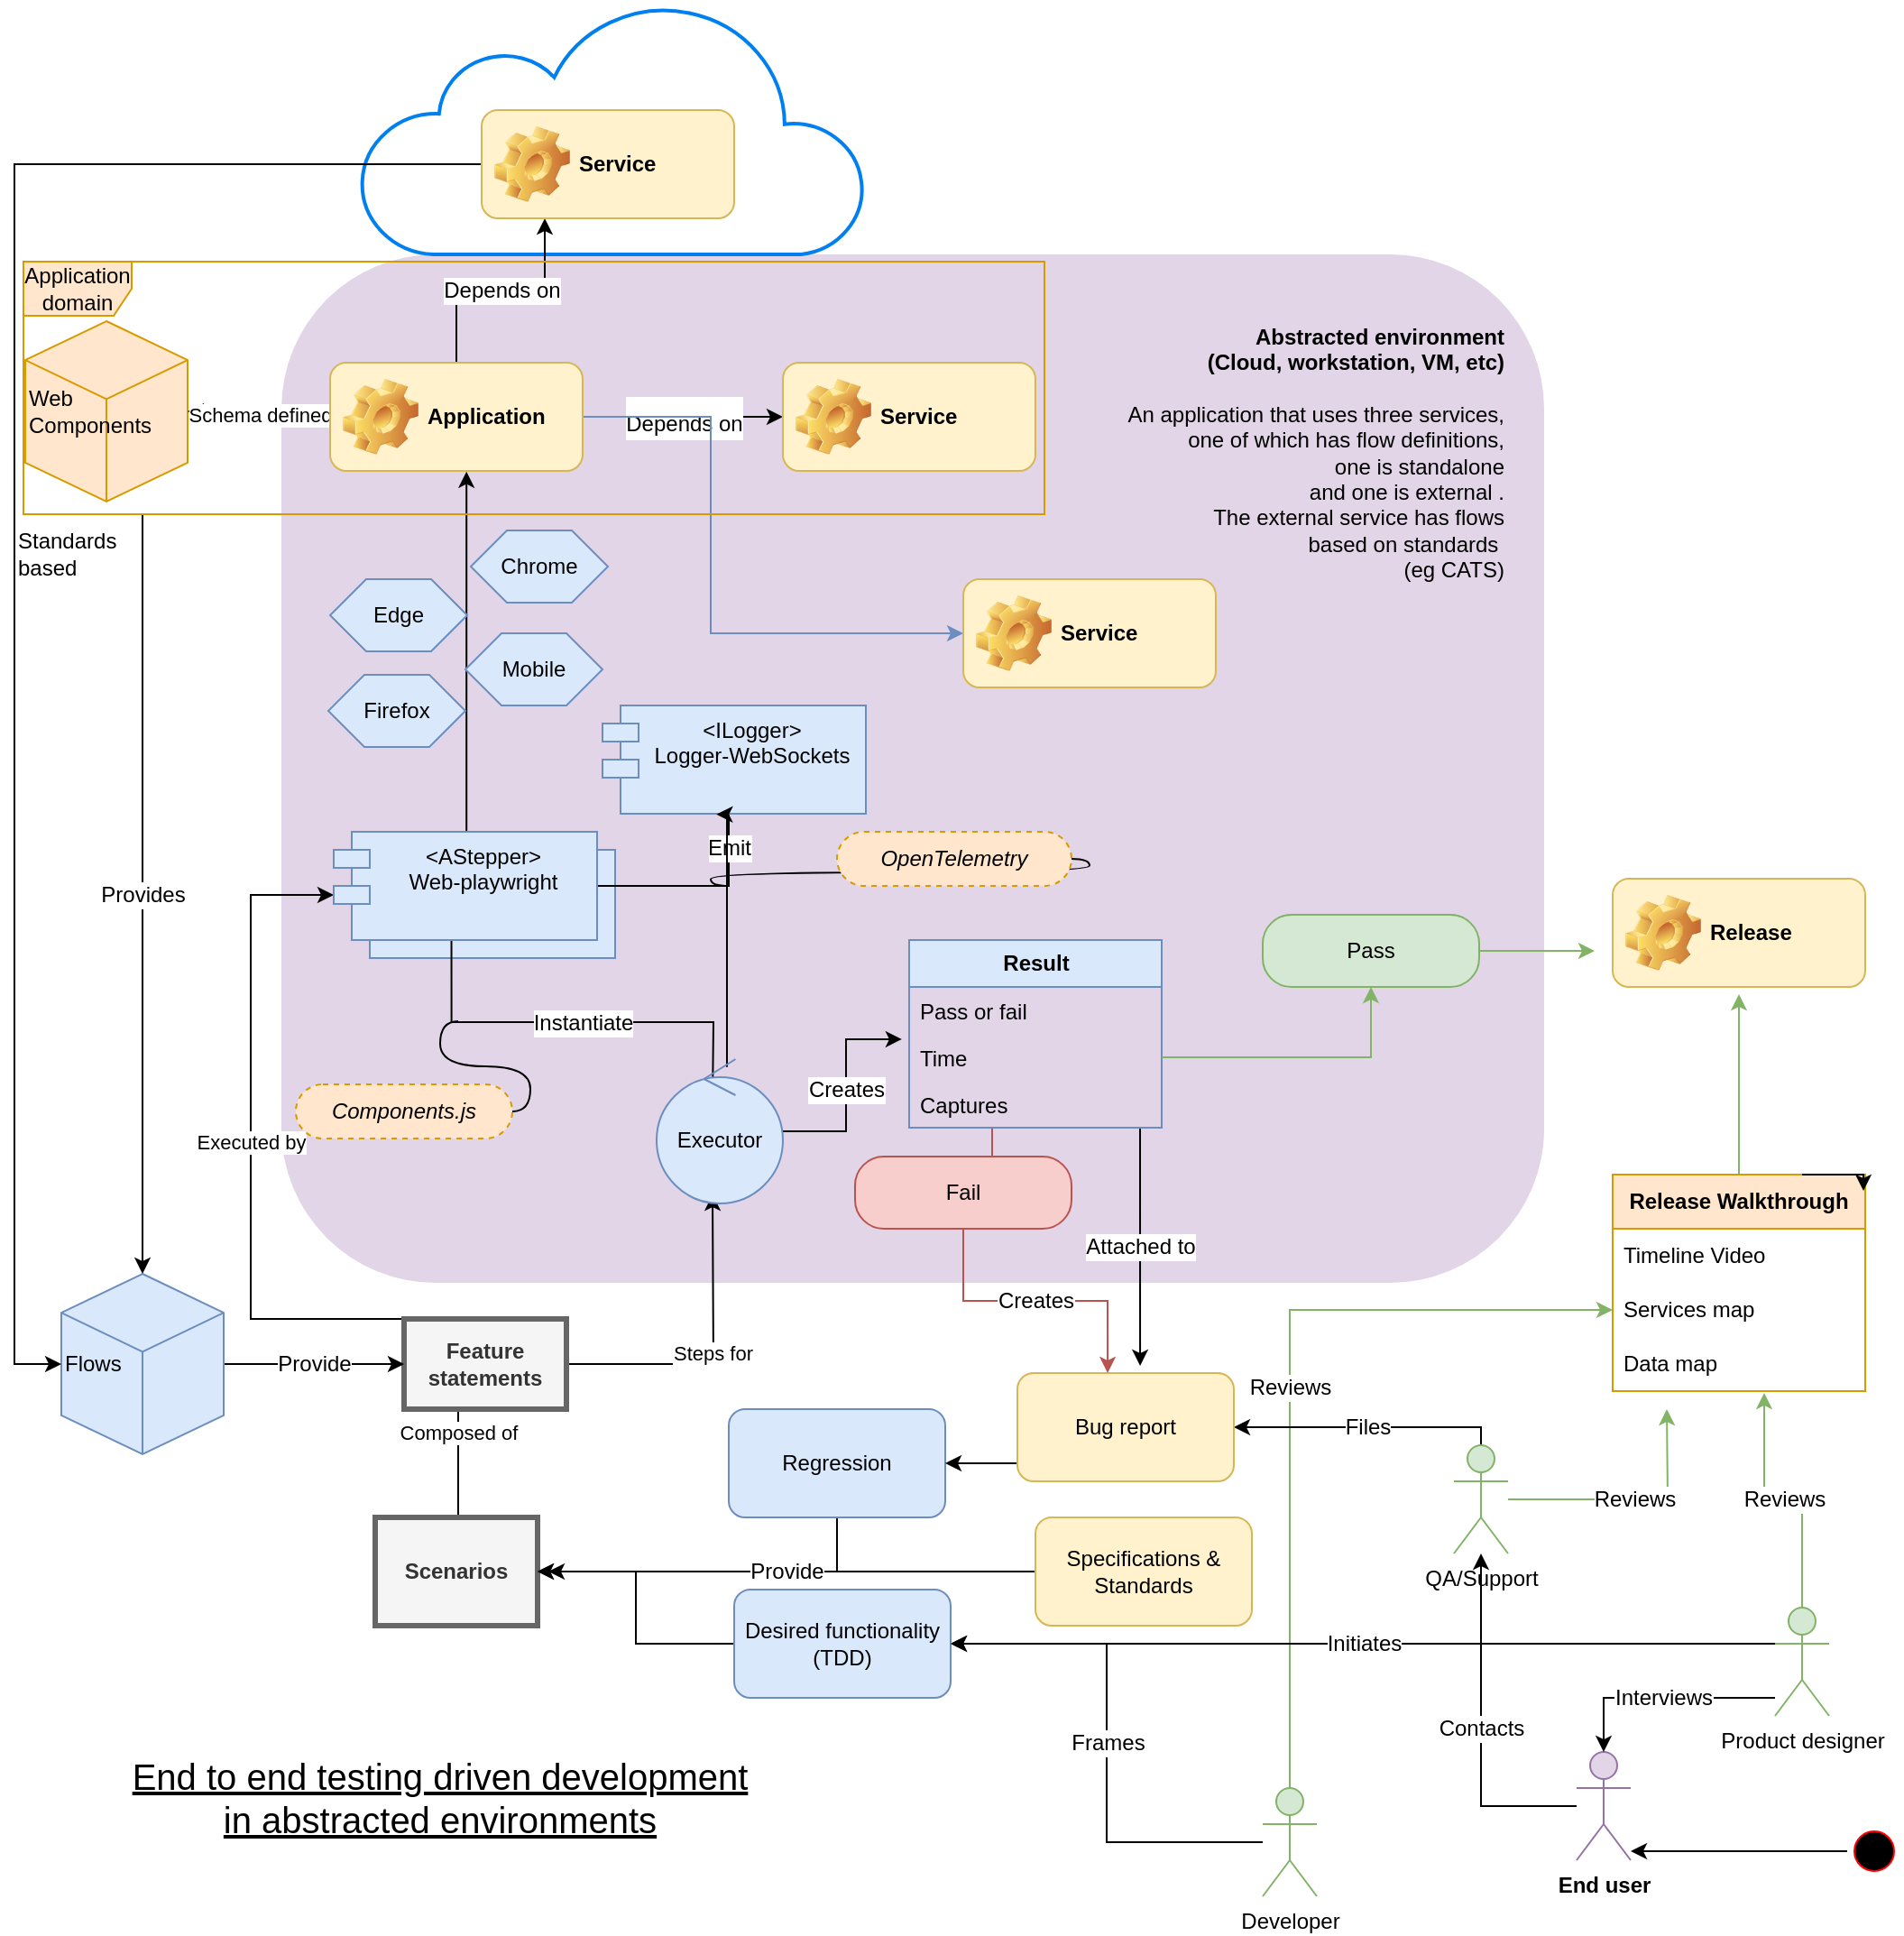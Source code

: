 <mxfile version="20.8.16" type="device"><diagram name="Page-1" id="c7558073-3199-34d8-9f00-42111426c3f3"><mxGraphModel dx="1114" dy="2198" grid="0" gridSize="10" guides="1" tooltips="1" connect="1" arrows="1" fold="1" page="1" pageScale="1" pageWidth="826" pageHeight="1169" background="none" math="0" shadow="0"><root><mxCell id="0"/><mxCell id="1" parent="0"/><mxCell id="KQ5yvnjsnelV759iwyHD-248" value="" style="rounded=1;whiteSpace=wrap;html=1;fontSize=20;fillColor=#e1d5e7;strokeColor=none;" parent="1" vertex="1"><mxGeometry x="162" y="-80" width="700" height="570" as="geometry"/></mxCell><mxCell id="XKuwgMnHgbvZOXsNJPn5-4" value="&lt;AStepper&gt;&#10;Web-playwright" style="shape=module;align=left;spacingLeft=20;align=center;verticalAlign=top;fontSize=12;fillColor=#dae8fc;strokeColor=#6c8ebf;" parent="1" vertex="1"><mxGeometry x="201" y="250" width="146" height="60" as="geometry"/></mxCell><mxCell id="KQ5yvnjsnelV759iwyHD-258" value="" style="html=1;verticalLabelPosition=bottom;align=center;labelBackgroundColor=#ffffff;verticalAlign=top;strokeWidth=2;strokeColor=#0080F0;shadow=0;dashed=0;shape=mxgraph.ios7.icons.cloud;fontSize=20;" parent="1" vertex="1"><mxGeometry x="206" y="-220" width="280" height="140" as="geometry"/></mxCell><mxCell id="KQ5yvnjsnelV759iwyHD-115" value="Composed of" style="edgeStyle=orthogonalEdgeStyle;rounded=0;orthogonalLoop=1;jettySize=auto;html=1;entryX=0.389;entryY=1;entryDx=0;entryDy=0;entryPerimeter=0;" parent="1" source="4" target="KQ5yvnjsnelV759iwyHD-113" edge="1"><mxGeometry relative="1" as="geometry"><Array as="points"><mxPoint x="260" y="545"/></Array></mxGeometry></mxCell><mxCell id="4" value="Scenarios" style="whiteSpace=wrap;align=center;verticalAlign=middle;fontStyle=1;strokeWidth=3;fillColor=#f5f5f5;fontColor=#333333;strokeColor=#666666;" parent="1" vertex="1"><mxGeometry x="214" y="620" width="90" height="60" as="geometry"/></mxCell><mxCell id="KQ5yvnjsnelV759iwyHD-148" value="Instantiate" style="edgeStyle=orthogonalEdgeStyle;rounded=0;orthogonalLoop=1;jettySize=auto;html=1;fontSize=12;exitX=0.447;exitY=1;exitDx=0;exitDy=0;exitPerimeter=0;" parent="1" source="KQ5yvnjsnelV759iwyHD-143" edge="1"><mxGeometry relative="1" as="geometry"><mxPoint x="401" y="391" as="targetPoint"/></mxGeometry></mxCell><mxCell id="KQ5yvnjsnelV759iwyHD-235" value="Contacts" style="edgeStyle=orthogonalEdgeStyle;rounded=0;orthogonalLoop=1;jettySize=auto;html=1;fontSize=12;startArrow=none;startFill=0;" parent="1" source="KQ5yvnjsnelV759iwyHD-101" target="KQ5yvnjsnelV759iwyHD-133" edge="1"><mxGeometry relative="1" as="geometry"/></mxCell><mxCell id="KQ5yvnjsnelV759iwyHD-101" value="End user" style="shape=umlActor;verticalLabelPosition=bottom;verticalAlign=top;html=1;fillColor=#e1d5e7;strokeColor=#9673a6;fontStyle=1" parent="1" vertex="1"><mxGeometry x="880" y="750" width="30" height="60" as="geometry"/></mxCell><mxCell id="KQ5yvnjsnelV759iwyHD-230" value="Frames" style="edgeStyle=orthogonalEdgeStyle;rounded=0;orthogonalLoop=1;jettySize=auto;html=1;entryX=1;entryY=0.5;entryDx=0;entryDy=0;fontSize=12;startArrow=none;startFill=0;" parent="1" source="KQ5yvnjsnelV759iwyHD-102" target="KQ5yvnjsnelV759iwyHD-125" edge="1"><mxGeometry relative="1" as="geometry"/></mxCell><mxCell id="KQ5yvnjsnelV759iwyHD-269" value="Reviews" style="edgeStyle=orthogonalEdgeStyle;rounded=0;orthogonalLoop=1;jettySize=auto;html=1;entryX=0;entryY=0.5;entryDx=0;entryDy=0;fontSize=12;startArrow=none;startFill=0;fillColor=#d5e8d4;strokeColor=#82b366;" parent="1" source="KQ5yvnjsnelV759iwyHD-102" target="KQ5yvnjsnelV759iwyHD-195" edge="1"><mxGeometry relative="1" as="geometry"/></mxCell><mxCell id="KQ5yvnjsnelV759iwyHD-102" value="Developer&lt;br&gt;" style="shape=umlActor;verticalLabelPosition=bottom;verticalAlign=top;html=1;fillColor=#d5e8d4;strokeColor=#82b366;" parent="1" vertex="1"><mxGeometry x="706" y="770" width="30" height="60" as="geometry"/></mxCell><mxCell id="KQ5yvnjsnelV759iwyHD-114" value="Steps for" style="edgeStyle=orthogonalEdgeStyle;rounded=0;orthogonalLoop=1;jettySize=auto;html=1;" parent="1" source="KQ5yvnjsnelV759iwyHD-113" edge="1"><mxGeometry relative="1" as="geometry"><mxPoint x="401" y="441" as="targetPoint"/></mxGeometry></mxCell><mxCell id="XKuwgMnHgbvZOXsNJPn5-5" value="Executed by" style="edgeStyle=orthogonalEdgeStyle;rounded=0;orthogonalLoop=1;jettySize=auto;html=1;entryX=0;entryY=0;entryDx=0;entryDy=35;entryPerimeter=0;" parent="1" source="KQ5yvnjsnelV759iwyHD-113" target="KQ5yvnjsnelV759iwyHD-143" edge="1"><mxGeometry relative="1" as="geometry"><Array as="points"><mxPoint x="145" y="510"/><mxPoint x="145" y="275"/></Array></mxGeometry></mxCell><mxCell id="KQ5yvnjsnelV759iwyHD-113" value="Feature statements" style="whiteSpace=wrap;align=center;verticalAlign=middle;fontStyle=1;strokeWidth=3;fillColor=#f5f5f5;fontColor=#333333;strokeColor=#666666;" parent="1" vertex="1"><mxGeometry x="230" y="510" width="90" height="50" as="geometry"/></mxCell><mxCell id="KQ5yvnjsnelV759iwyHD-135" style="edgeStyle=orthogonalEdgeStyle;rounded=0;orthogonalLoop=1;jettySize=auto;html=1;entryX=1;entryY=0.5;entryDx=0;entryDy=0;fontSize=12;" parent="1" source="KQ5yvnjsnelV759iwyHD-125" target="4" edge="1"><mxGeometry relative="1" as="geometry"/></mxCell><mxCell id="KQ5yvnjsnelV759iwyHD-125" value="Desired functionality (TDD)" style="rounded=1;whiteSpace=wrap;html=1;fontSize=12;fillColor=#dae8fc;strokeColor=#6c8ebf;" parent="1" vertex="1"><mxGeometry x="413" y="660" width="120" height="60" as="geometry"/></mxCell><mxCell id="KQ5yvnjsnelV759iwyHD-267" style="edgeStyle=orthogonalEdgeStyle;rounded=0;orthogonalLoop=1;jettySize=auto;html=1;fontSize=12;startArrow=none;startFill=0;" parent="1" source="KQ5yvnjsnelV759iwyHD-126" edge="1"><mxGeometry relative="1" as="geometry"><mxPoint x="310" y="650" as="targetPoint"/><Array as="points"><mxPoint x="470" y="650"/></Array></mxGeometry></mxCell><mxCell id="KQ5yvnjsnelV759iwyHD-126" value="Regression" style="rounded=1;whiteSpace=wrap;html=1;fontSize=12;fillColor=#dae8fc;strokeColor=#6c8ebf;" parent="1" vertex="1"><mxGeometry x="410" y="560" width="120" height="60" as="geometry"/></mxCell><mxCell id="KQ5yvnjsnelV759iwyHD-179" value="Files" style="edgeStyle=orthogonalEdgeStyle;rounded=0;orthogonalLoop=1;jettySize=auto;html=1;entryX=1;entryY=0.5;entryDx=0;entryDy=0;fontSize=12;" parent="1" source="KQ5yvnjsnelV759iwyHD-133" target="KQ5yvnjsnelV759iwyHD-177" edge="1"><mxGeometry relative="1" as="geometry"><Array as="points"><mxPoint x="827" y="570"/></Array></mxGeometry></mxCell><mxCell id="KQ5yvnjsnelV759iwyHD-268" value="Reviews" style="edgeStyle=orthogonalEdgeStyle;rounded=0;orthogonalLoop=1;jettySize=auto;html=1;fontSize=12;startArrow=none;startFill=0;fillColor=#d5e8d4;strokeColor=#82b366;" parent="1" source="KQ5yvnjsnelV759iwyHD-133" edge="1"><mxGeometry relative="1" as="geometry"><mxPoint x="930" y="560" as="targetPoint"/></mxGeometry></mxCell><mxCell id="KQ5yvnjsnelV759iwyHD-133" value="QA/Support&lt;br&gt;" style="shape=umlActor;verticalLabelPosition=bottom;verticalAlign=top;html=1;fillColor=#d5e8d4;strokeColor=#82b366;" parent="1" vertex="1"><mxGeometry x="812" y="580" width="30" height="60" as="geometry"/></mxCell><mxCell id="KQ5yvnjsnelV759iwyHD-205" value="Provide" style="edgeStyle=orthogonalEdgeStyle;rounded=0;orthogonalLoop=1;jettySize=auto;html=1;entryX=1;entryY=0.5;entryDx=0;entryDy=0;fontSize=12;startArrow=none;startFill=0;" parent="1" source="KQ5yvnjsnelV759iwyHD-137" target="4" edge="1"><mxGeometry relative="1" as="geometry"/></mxCell><mxCell id="KQ5yvnjsnelV759iwyHD-137" value="Specifications &amp;amp; Standards&lt;br&gt;" style="rounded=1;whiteSpace=wrap;html=1;fontSize=12;fillColor=#fff2cc;strokeColor=#d6b656;" parent="1" vertex="1"><mxGeometry x="580" y="620" width="120" height="60" as="geometry"/></mxCell><mxCell id="KQ5yvnjsnelV759iwyHD-272" value="Provide" style="edgeStyle=orthogonalEdgeStyle;rounded=0;orthogonalLoop=1;jettySize=auto;html=1;entryX=0;entryY=0.5;entryDx=0;entryDy=0;fontSize=12;startArrow=none;startFill=0;" parent="1" source="KQ5yvnjsnelV759iwyHD-142" target="KQ5yvnjsnelV759iwyHD-113" edge="1"><mxGeometry relative="1" as="geometry"/></mxCell><mxCell id="KQ5yvnjsnelV759iwyHD-142" value="Flows" style="html=1;whiteSpace=wrap;shape=isoCube2;backgroundOutline=1;isoAngle=15;fontSize=12;align=left;fillColor=#dae8fc;strokeColor=#6c8ebf;horizontal=1;" parent="1" vertex="1"><mxGeometry x="40" y="485" width="90" height="100" as="geometry"/></mxCell><mxCell id="KQ5yvnjsnelV759iwyHD-154" value="Emit" style="edgeStyle=orthogonalEdgeStyle;rounded=0;orthogonalLoop=1;jettySize=auto;html=1;entryX=0;entryY=0.75;entryDx=10;entryDy=0;entryPerimeter=0;fontSize=12;" parent="1" source="KQ5yvnjsnelV759iwyHD-143" target="KQ5yvnjsnelV759iwyHD-145" edge="1"><mxGeometry relative="1" as="geometry"><Array as="points"><mxPoint x="410" y="270"/><mxPoint x="410" y="215"/></Array></mxGeometry></mxCell><mxCell id="KQ5yvnjsnelV759iwyHD-167" style="edgeStyle=orthogonalEdgeStyle;rounded=0;orthogonalLoop=1;jettySize=auto;html=1;entryX=0.54;entryY=1.006;entryDx=0;entryDy=0;entryPerimeter=0;fontSize=12;" parent="1" source="KQ5yvnjsnelV759iwyHD-143" target="KQ5yvnjsnelV759iwyHD-166" edge="1"><mxGeometry relative="1" as="geometry"><Array as="points"><mxPoint x="264" y="70"/></Array></mxGeometry></mxCell><mxCell id="KQ5yvnjsnelV759iwyHD-143" value="&lt;AStepper&gt;&#10;Web-playwright" style="shape=module;align=left;spacingLeft=20;align=center;verticalAlign=top;fontSize=12;fillColor=#dae8fc;strokeColor=#6c8ebf;" parent="1" vertex="1"><mxGeometry x="191" y="240" width="146" height="60" as="geometry"/></mxCell><mxCell id="KQ5yvnjsnelV759iwyHD-145" value="&lt;ILogger&gt;&#10;Logger-WebSockets" style="shape=module;align=left;spacingLeft=20;align=center;verticalAlign=top;fontSize=12;fillColor=#dae8fc;strokeColor=#6c8ebf;" parent="1" vertex="1"><mxGeometry x="340" y="170" width="146" height="60" as="geometry"/></mxCell><mxCell id="KQ5yvnjsnelV759iwyHD-152" style="edgeStyle=entityRelationEdgeStyle;rounded=0;orthogonalLoop=1;jettySize=auto;html=1;startArrow=none;endArrow=none;segment=10;curved=1;sourcePerimeterSpacing=0;targetPerimeterSpacing=0;fontSize=12;" parent="1" source="KQ5yvnjsnelV759iwyHD-146" edge="1"><mxGeometry relative="1" as="geometry"><mxPoint x="260" y="345" as="targetPoint"/></mxGeometry></mxCell><mxCell id="KQ5yvnjsnelV759iwyHD-146" value="Components.js" style="whiteSpace=wrap;html=1;rounded=1;arcSize=50;align=center;verticalAlign=middle;strokeWidth=1;autosize=1;spacing=4;treeFolding=1;treeMoving=1;newEdgeStyle={&quot;edgeStyle&quot;:&quot;entityRelationEdgeStyle&quot;,&quot;startArrow&quot;:&quot;none&quot;,&quot;endArrow&quot;:&quot;none&quot;,&quot;segment&quot;:10,&quot;curved&quot;:1,&quot;sourcePerimeterSpacing&quot;:0,&quot;targetPerimeterSpacing&quot;:0};fontSize=12;dashed=1;fillColor=#ffe6cc;strokeColor=#d79b00;fontStyle=2" parent="1" vertex="1" collapsed="1"><mxGeometry x="170" y="380" width="120" height="30" as="geometry"/></mxCell><mxCell id="KQ5yvnjsnelV759iwyHD-168" value="" style="edgeStyle=orthogonalEdgeStyle;rounded=0;orthogonalLoop=1;jettySize=auto;html=1;fontSize=12;entryX=0.371;entryY=1.006;entryDx=0;entryDy=0;entryPerimeter=0;" parent="1" edge="1"><mxGeometry relative="1" as="geometry"><mxPoint x="403.166" y="230.36" as="targetPoint"/><mxPoint x="409" y="370.41" as="sourcePoint"/><Array as="points"><mxPoint x="409" y="230"/></Array></mxGeometry></mxCell><mxCell id="KQ5yvnjsnelV759iwyHD-225" value="Creates" style="edgeStyle=orthogonalEdgeStyle;rounded=0;orthogonalLoop=1;jettySize=auto;html=1;entryX=-0.029;entryY=0.115;entryDx=0;entryDy=0;entryPerimeter=0;fontSize=12;startArrow=none;startFill=0;" parent="1" source="KQ5yvnjsnelV759iwyHD-151" target="KQ5yvnjsnelV759iwyHD-157" edge="1"><mxGeometry relative="1" as="geometry"/></mxCell><mxCell id="KQ5yvnjsnelV759iwyHD-151" value="Executor&lt;br&gt;" style="ellipse;shape=umlControl;whiteSpace=wrap;html=1;fontSize=12;fillColor=#dae8fc;strokeColor=#6c8ebf;" parent="1" vertex="1"><mxGeometry x="370" y="366" width="70" height="80" as="geometry"/></mxCell><mxCell id="KQ5yvnjsnelV759iwyHD-224" style="edgeStyle=orthogonalEdgeStyle;rounded=0;orthogonalLoop=1;jettySize=auto;html=1;entryX=0.583;entryY=0.25;entryDx=0;entryDy=0;entryPerimeter=0;fontSize=12;startArrow=none;startFill=0;fillColor=#f8cecc;strokeColor=#b85450;" parent="1" source="KQ5yvnjsnelV759iwyHD-155" target="KQ5yvnjsnelV759iwyHD-218" edge="1"><mxGeometry relative="1" as="geometry"><Array as="points"><mxPoint x="556" y="410"/><mxPoint x="556" y="410"/></Array></mxGeometry></mxCell><mxCell id="KQ5yvnjsnelV759iwyHD-227" value="Attached to" style="edgeStyle=orthogonalEdgeStyle;rounded=0;orthogonalLoop=1;jettySize=auto;html=1;entryX=0.567;entryY=-0.067;entryDx=0;entryDy=0;entryPerimeter=0;fontSize=12;startArrow=none;startFill=0;" parent="1" source="KQ5yvnjsnelV759iwyHD-155" target="KQ5yvnjsnelV759iwyHD-177" edge="1"><mxGeometry relative="1" as="geometry"><Array as="points"><mxPoint x="638" y="440"/><mxPoint x="638" y="440"/></Array></mxGeometry></mxCell><mxCell id="KQ5yvnjsnelV759iwyHD-155" value="&lt;b&gt;Result&lt;/b&gt;" style="swimlane;fontStyle=0;childLayout=stackLayout;horizontal=1;startSize=26;fillColor=#dae8fc;horizontalStack=0;resizeParent=1;resizeParentMax=0;resizeLast=0;collapsible=1;marginBottom=0;html=1;fontSize=12;strokeColor=#6c8ebf;" parent="1" vertex="1"><mxGeometry x="510" y="300" width="140" height="104" as="geometry"/></mxCell><mxCell id="KQ5yvnjsnelV759iwyHD-156" value="Pass or fail" style="text;strokeColor=none;fillColor=none;align=left;verticalAlign=top;spacingLeft=4;spacingRight=4;overflow=hidden;rotatable=0;points=[[0,0.5],[1,0.5]];portConstraint=eastwest;whiteSpace=wrap;html=1;fontSize=12;" parent="KQ5yvnjsnelV759iwyHD-155" vertex="1"><mxGeometry y="26" width="140" height="26" as="geometry"/></mxCell><mxCell id="KQ5yvnjsnelV759iwyHD-157" value="Time" style="text;strokeColor=none;fillColor=none;align=left;verticalAlign=top;spacingLeft=4;spacingRight=4;overflow=hidden;rotatable=0;points=[[0,0.5],[1,0.5]];portConstraint=eastwest;whiteSpace=wrap;html=1;fontSize=12;" parent="KQ5yvnjsnelV759iwyHD-155" vertex="1"><mxGeometry y="52" width="140" height="26" as="geometry"/></mxCell><mxCell id="KQ5yvnjsnelV759iwyHD-158" value="Captures" style="text;strokeColor=none;fillColor=none;align=left;verticalAlign=top;spacingLeft=4;spacingRight=4;overflow=hidden;rotatable=0;points=[[0,0.5],[1,0.5]];portConstraint=eastwest;whiteSpace=wrap;html=1;fontSize=12;" parent="KQ5yvnjsnelV759iwyHD-155" vertex="1"><mxGeometry y="78" width="140" height="26" as="geometry"/></mxCell><mxCell id="KQ5yvnjsnelV759iwyHD-163" value="Web&lt;br&gt;Components" style="html=1;whiteSpace=wrap;shape=isoCube2;backgroundOutline=1;isoAngle=15;fontSize=12;align=left;fillColor=#ffe6cc;strokeColor=#d79b00;" parent="1" vertex="1"><mxGeometry x="20" y="-43" width="90" height="100" as="geometry"/></mxCell><mxCell id="KQ5yvnjsnelV759iwyHD-259" value="&lt;font style=&quot;font-size: 12px;&quot;&gt;Depends on&lt;/font&gt;" style="edgeStyle=orthogonalEdgeStyle;rounded=0;orthogonalLoop=1;jettySize=auto;html=1;fontSize=20;startArrow=none;startFill=0;" parent="1" source="KQ5yvnjsnelV759iwyHD-166" target="KQ5yvnjsnelV759iwyHD-257" edge="1"><mxGeometry relative="1" as="geometry"/></mxCell><mxCell id="KQ5yvnjsnelV759iwyHD-261" style="edgeStyle=orthogonalEdgeStyle;rounded=0;orthogonalLoop=1;jettySize=auto;html=1;entryX=0;entryY=0.5;entryDx=0;entryDy=0;fontSize=12;startArrow=none;startFill=0;fillColor=#dae8fc;strokeColor=#6c8ebf;" parent="1" source="KQ5yvnjsnelV759iwyHD-166" target="KQ5yvnjsnelV759iwyHD-260" edge="1"><mxGeometry relative="1" as="geometry"><Array as="points"><mxPoint x="400" y="10"/><mxPoint x="400" y="130"/></Array></mxGeometry></mxCell><mxCell id="KQ5yvnjsnelV759iwyHD-274" value="Depends on" style="edgeStyle=orthogonalEdgeStyle;rounded=0;orthogonalLoop=1;jettySize=auto;html=1;entryX=0.25;entryY=1;entryDx=0;entryDy=0;fontSize=12;startArrow=none;startFill=0;" parent="1" source="KQ5yvnjsnelV759iwyHD-166" target="KQ5yvnjsnelV759iwyHD-256" edge="1"><mxGeometry relative="1" as="geometry"/></mxCell><mxCell id="pqWWijy5cYK4zTOKDcP5-4" value="Schema defined" style="edgeStyle=orthogonalEdgeStyle;rounded=0;orthogonalLoop=1;jettySize=auto;html=1;" edge="1" parent="1" source="KQ5yvnjsnelV759iwyHD-166" target="KQ5yvnjsnelV759iwyHD-163"><mxGeometry relative="1" as="geometry"/></mxCell><mxCell id="KQ5yvnjsnelV759iwyHD-166" value="Application" style="label;whiteSpace=wrap;html=1;image=img/clipart/Gear_128x128.png;fontSize=12;fillColor=#fff2cc;strokeColor=#d6b656;" parent="1" vertex="1"><mxGeometry x="189" y="-20" width="140" height="60" as="geometry"/></mxCell><mxCell id="KQ5yvnjsnelV759iwyHD-170" style="edgeStyle=entityRelationEdgeStyle;rounded=0;orthogonalLoop=1;jettySize=auto;html=1;startArrow=none;endArrow=none;segment=10;curved=1;sourcePerimeterSpacing=0;targetPerimeterSpacing=0;fontSize=12;" parent="1" source="KQ5yvnjsnelV759iwyHD-169" edge="1"><mxGeometry relative="1" as="geometry"><mxPoint x="410" y="270" as="targetPoint"/></mxGeometry></mxCell><mxCell id="KQ5yvnjsnelV759iwyHD-169" value="OpenTelemetry" style="whiteSpace=wrap;html=1;rounded=1;arcSize=50;align=center;verticalAlign=middle;strokeWidth=1;autosize=1;spacing=4;treeFolding=1;treeMoving=1;newEdgeStyle={&quot;edgeStyle&quot;:&quot;entityRelationEdgeStyle&quot;,&quot;startArrow&quot;:&quot;none&quot;,&quot;endArrow&quot;:&quot;none&quot;,&quot;segment&quot;:10,&quot;curved&quot;:1,&quot;sourcePerimeterSpacing&quot;:0,&quot;targetPerimeterSpacing&quot;:0};fontSize=12;dashed=1;fillColor=#ffe6cc;strokeColor=#d79b00;fontStyle=2" parent="1" vertex="1"><mxGeometry x="470" y="240" width="130" height="30" as="geometry"/></mxCell><mxCell id="KQ5yvnjsnelV759iwyHD-180" style="edgeStyle=orthogonalEdgeStyle;rounded=0;orthogonalLoop=1;jettySize=auto;html=1;exitX=0;exitY=0.5;exitDx=0;exitDy=0;entryX=1;entryY=0.5;entryDx=0;entryDy=0;fontSize=12;" parent="1" source="KQ5yvnjsnelV759iwyHD-177" target="KQ5yvnjsnelV759iwyHD-126" edge="1"><mxGeometry relative="1" as="geometry"><Array as="points"><mxPoint x="570" y="590"/></Array></mxGeometry></mxCell><mxCell id="KQ5yvnjsnelV759iwyHD-177" value="Bug report" style="rounded=1;whiteSpace=wrap;html=1;fontSize=12;fillColor=#fff2cc;strokeColor=#d6b656;" parent="1" vertex="1"><mxGeometry x="570" y="540" width="120" height="60" as="geometry"/></mxCell><mxCell id="KQ5yvnjsnelV759iwyHD-189" value="Edge" style="shape=hexagon;perimeter=hexagonPerimeter2;whiteSpace=wrap;html=1;fixedSize=1;fontSize=12;fillColor=#dae8fc;strokeColor=#6c8ebf;" parent="1" vertex="1"><mxGeometry x="189" y="100" width="76" height="40" as="geometry"/></mxCell><mxCell id="KQ5yvnjsnelV759iwyHD-190" value="Firefox" style="shape=hexagon;perimeter=hexagonPerimeter2;whiteSpace=wrap;html=1;fixedSize=1;fontSize=12;fillColor=#dae8fc;strokeColor=#6c8ebf;" parent="1" vertex="1"><mxGeometry x="188" y="153" width="76" height="40" as="geometry"/></mxCell><mxCell id="KQ5yvnjsnelV759iwyHD-191" value="Mobile" style="shape=hexagon;perimeter=hexagonPerimeter2;whiteSpace=wrap;html=1;fixedSize=1;fontSize=12;fillColor=#dae8fc;strokeColor=#6c8ebf;" parent="1" vertex="1"><mxGeometry x="264" y="130" width="76" height="40" as="geometry"/></mxCell><mxCell id="KQ5yvnjsnelV759iwyHD-266" style="edgeStyle=orthogonalEdgeStyle;rounded=0;orthogonalLoop=1;jettySize=auto;html=1;fontSize=12;startArrow=none;startFill=0;fillColor=#d5e8d4;strokeColor=#82b366;" parent="1" source="KQ5yvnjsnelV759iwyHD-193" edge="1"><mxGeometry relative="1" as="geometry"><mxPoint x="970" y="330" as="targetPoint"/></mxGeometry></mxCell><mxCell id="KQ5yvnjsnelV759iwyHD-193" value="&lt;b&gt;Release Walkthrough&lt;/b&gt;" style="swimlane;fontStyle=0;childLayout=stackLayout;horizontal=1;startSize=30;horizontalStack=0;resizeParent=1;resizeParentMax=0;resizeLast=0;collapsible=1;marginBottom=0;whiteSpace=wrap;html=1;fontSize=12;fillColor=#ffe6cc;strokeColor=#d79b00;" parent="1" vertex="1"><mxGeometry x="900" y="430" width="140" height="120" as="geometry"/></mxCell><mxCell id="KQ5yvnjsnelV759iwyHD-194" value="Timeline Video" style="text;strokeColor=none;fillColor=none;align=left;verticalAlign=middle;spacingLeft=4;spacingRight=4;overflow=hidden;points=[[0,0.5],[1,0.5]];portConstraint=eastwest;rotatable=0;whiteSpace=wrap;html=1;fontSize=12;" parent="KQ5yvnjsnelV759iwyHD-193" vertex="1"><mxGeometry y="30" width="140" height="30" as="geometry"/></mxCell><mxCell id="KQ5yvnjsnelV759iwyHD-195" value="Services map" style="text;strokeColor=none;fillColor=none;align=left;verticalAlign=middle;spacingLeft=4;spacingRight=4;overflow=hidden;points=[[0,0.5],[1,0.5]];portConstraint=eastwest;rotatable=0;whiteSpace=wrap;html=1;fontSize=12;" parent="KQ5yvnjsnelV759iwyHD-193" vertex="1"><mxGeometry y="60" width="140" height="30" as="geometry"/></mxCell><mxCell id="KQ5yvnjsnelV759iwyHD-196" value="Data map" style="text;strokeColor=none;fillColor=none;align=left;verticalAlign=middle;spacingLeft=4;spacingRight=4;overflow=hidden;points=[[0,0.5],[1,0.5]];portConstraint=eastwest;rotatable=0;whiteSpace=wrap;html=1;fontSize=12;" parent="KQ5yvnjsnelV759iwyHD-193" vertex="1"><mxGeometry y="90" width="140" height="30" as="geometry"/></mxCell><mxCell id="KQ5yvnjsnelV759iwyHD-209" value="Provides" style="edgeStyle=orthogonalEdgeStyle;rounded=0;orthogonalLoop=1;jettySize=auto;html=1;entryX=0.5;entryY=0;entryDx=0;entryDy=0;entryPerimeter=0;fontSize=12;startArrow=none;startFill=0;" parent="1" source="KQ5yvnjsnelV759iwyHD-208" target="KQ5yvnjsnelV759iwyHD-142" edge="1"><mxGeometry relative="1" as="geometry"><Array as="points"><mxPoint x="85" y="160"/><mxPoint x="85" y="160"/></Array></mxGeometry></mxCell><mxCell id="KQ5yvnjsnelV759iwyHD-233" value="Initiates" style="edgeStyle=orthogonalEdgeStyle;rounded=0;orthogonalLoop=1;jettySize=auto;html=1;entryX=1;entryY=0.5;entryDx=0;entryDy=0;fontSize=12;startArrow=none;startFill=0;" parent="1" source="KQ5yvnjsnelV759iwyHD-103" target="KQ5yvnjsnelV759iwyHD-125" edge="1"><mxGeometry relative="1" as="geometry"><Array as="points"><mxPoint x="880" y="690"/><mxPoint x="880" y="690"/></Array></mxGeometry></mxCell><mxCell id="KQ5yvnjsnelV759iwyHD-234" value="Interviews" style="edgeStyle=orthogonalEdgeStyle;rounded=0;orthogonalLoop=1;jettySize=auto;html=1;fontSize=12;startArrow=none;startFill=0;" parent="1" source="KQ5yvnjsnelV759iwyHD-103" target="KQ5yvnjsnelV759iwyHD-101" edge="1"><mxGeometry relative="1" as="geometry"><Array as="points"><mxPoint x="895" y="720"/></Array></mxGeometry></mxCell><mxCell id="KQ5yvnjsnelV759iwyHD-236" value="Reviews" style="edgeStyle=orthogonalEdgeStyle;rounded=0;orthogonalLoop=1;jettySize=auto;html=1;entryX=0.6;entryY=1.033;entryDx=0;entryDy=0;entryPerimeter=0;fontSize=12;startArrow=none;startFill=0;fillColor=#d5e8d4;strokeColor=#82b366;" parent="1" source="KQ5yvnjsnelV759iwyHD-103" target="KQ5yvnjsnelV759iwyHD-196" edge="1"><mxGeometry relative="1" as="geometry"/></mxCell><mxCell id="KQ5yvnjsnelV759iwyHD-103" value="Product designer&lt;br&gt;" style="shape=umlActor;verticalLabelPosition=bottom;verticalAlign=top;html=1;fillColor=#d5e8d4;strokeColor=#82b366;" parent="1" vertex="1"><mxGeometry x="990" y="670" width="30" height="60" as="geometry"/></mxCell><mxCell id="KQ5yvnjsnelV759iwyHD-216" value="Release" style="label;whiteSpace=wrap;html=1;image=img/clipart/Gear_128x128.png;fontSize=12;fillColor=#fff2cc;strokeColor=#d6b656;" parent="1" vertex="1"><mxGeometry x="900" y="266" width="140" height="60" as="geometry"/></mxCell><mxCell id="KQ5yvnjsnelV759iwyHD-226" value="Creates" style="edgeStyle=orthogonalEdgeStyle;rounded=0;orthogonalLoop=1;jettySize=auto;html=1;entryX=0.417;entryY=0;entryDx=0;entryDy=0;entryPerimeter=0;fontSize=12;startArrow=none;startFill=0;fillColor=#f8cecc;strokeColor=#b85450;" parent="1" source="KQ5yvnjsnelV759iwyHD-218" target="KQ5yvnjsnelV759iwyHD-177" edge="1"><mxGeometry relative="1" as="geometry"/></mxCell><mxCell id="KQ5yvnjsnelV759iwyHD-218" value="Fail" style="rounded=1;whiteSpace=wrap;html=1;arcSize=40;fillColor=#f8cecc;strokeColor=#b85450;fontSize=12;" parent="1" vertex="1"><mxGeometry x="480" y="420" width="120" height="40" as="geometry"/></mxCell><mxCell id="KQ5yvnjsnelV759iwyHD-265" style="edgeStyle=orthogonalEdgeStyle;rounded=0;orthogonalLoop=1;jettySize=auto;html=1;fontSize=12;startArrow=none;startFill=0;fillColor=#d5e8d4;strokeColor=#82b366;" parent="1" source="KQ5yvnjsnelV759iwyHD-220" edge="1"><mxGeometry relative="1" as="geometry"><mxPoint x="890" y="306" as="targetPoint"/></mxGeometry></mxCell><mxCell id="KQ5yvnjsnelV759iwyHD-220" value="Pass" style="rounded=1;whiteSpace=wrap;html=1;arcSize=40;fillColor=#d5e8d4;strokeColor=#82b366;fontSize=12;" parent="1" vertex="1"><mxGeometry x="706" y="286" width="120" height="40" as="geometry"/></mxCell><mxCell id="KQ5yvnjsnelV759iwyHD-221" style="edgeStyle=orthogonalEdgeStyle;rounded=0;orthogonalLoop=1;jettySize=auto;html=1;fontSize=12;startArrow=none;startFill=0;fillColor=#d5e8d4;strokeColor=#82b366;" parent="1" source="KQ5yvnjsnelV759iwyHD-157" target="KQ5yvnjsnelV759iwyHD-220" edge="1"><mxGeometry relative="1" as="geometry"/></mxCell><mxCell id="KQ5yvnjsnelV759iwyHD-241" value="End to end testing driven development in abstracted environments" style="text;html=1;strokeColor=none;fillColor=none;align=center;verticalAlign=middle;whiteSpace=wrap;rounded=0;fontSize=20;fontStyle=4" parent="1" vertex="1"><mxGeometry x="70" y="760" width="360" height="30" as="geometry"/></mxCell><mxCell id="KQ5yvnjsnelV759iwyHD-250" value="Abstracted environment&lt;br style=&quot;font-size: 12px;&quot;&gt;(Cloud, workstation, VM, etc)&lt;br&gt;&lt;span style=&quot;font-weight: 400;&quot;&gt;&lt;br&gt;An application that uses three services,&lt;br&gt;one of which has flow definitions, &lt;br&gt;one is standalone&lt;br&gt;and one is external .&lt;br&gt;The external service has flows&lt;br&gt;based on standards&amp;nbsp;&lt;br&gt;(eg CATS)&lt;br&gt;&lt;/span&gt;" style="text;html=1;strokeColor=none;fillColor=none;align=right;verticalAlign=middle;whiteSpace=wrap;rounded=0;fontSize=12;fontStyle=1" parent="1" vertex="1"><mxGeometry x="572" y="-30" width="270" height="120" as="geometry"/></mxCell><mxCell id="KQ5yvnjsnelV759iwyHD-253" style="edgeStyle=orthogonalEdgeStyle;rounded=0;orthogonalLoop=1;jettySize=auto;html=1;fontSize=20;startArrow=none;startFill=0;" parent="1" source="KQ5yvnjsnelV759iwyHD-251" target="KQ5yvnjsnelV759iwyHD-101" edge="1"><mxGeometry relative="1" as="geometry"><Array as="points"><mxPoint x="1045" y="800"/></Array></mxGeometry></mxCell><mxCell id="KQ5yvnjsnelV759iwyHD-251" value="" style="ellipse;html=1;shape=startState;fillColor=#000000;strokeColor=#ff0000;fontSize=20;" parent="1" vertex="1"><mxGeometry x="1030" y="790" width="30" height="30" as="geometry"/></mxCell><mxCell id="KQ5yvnjsnelV759iwyHD-273" value="Standards&lt;br&gt;based" style="edgeStyle=orthogonalEdgeStyle;rounded=0;orthogonalLoop=1;jettySize=auto;html=1;fontSize=12;startArrow=none;startFill=0;entryX=0;entryY=0.5;entryDx=0;entryDy=0;entryPerimeter=0;align=left;" parent="1" source="KQ5yvnjsnelV759iwyHD-256" target="KQ5yvnjsnelV759iwyHD-142" edge="1"><mxGeometry relative="1" as="geometry"><mxPoint x="30" y="540" as="targetPoint"/><Array as="points"><mxPoint x="14" y="-130"/><mxPoint x="14" y="535"/></Array></mxGeometry></mxCell><mxCell id="KQ5yvnjsnelV759iwyHD-256" value="Service" style="label;whiteSpace=wrap;html=1;image=img/clipart/Gear_128x128.png;fontSize=12;fillColor=#fff2cc;strokeColor=#d6b656;" parent="1" vertex="1"><mxGeometry x="273" y="-160" width="140" height="60" as="geometry"/></mxCell><mxCell id="KQ5yvnjsnelV759iwyHD-257" value="Service" style="label;whiteSpace=wrap;html=1;image=img/clipart/Gear_128x128.png;fontSize=12;fillColor=#fff2cc;strokeColor=#d6b656;" parent="1" vertex="1"><mxGeometry x="440" y="-20" width="140" height="60" as="geometry"/></mxCell><mxCell id="KQ5yvnjsnelV759iwyHD-260" value="Service" style="label;whiteSpace=wrap;html=1;image=img/clipart/Gear_128x128.png;fontSize=12;fillColor=#fff2cc;strokeColor=#d6b656;" parent="1" vertex="1"><mxGeometry x="540" y="100" width="140" height="60" as="geometry"/></mxCell><mxCell id="KQ5yvnjsnelV759iwyHD-264" style="edgeStyle=orthogonalEdgeStyle;rounded=0;orthogonalLoop=1;jettySize=auto;html=1;exitX=0.75;exitY=0;exitDx=0;exitDy=0;entryX=0.993;entryY=0.075;entryDx=0;entryDy=0;entryPerimeter=0;fontSize=12;startArrow=none;startFill=0;" parent="1" source="KQ5yvnjsnelV759iwyHD-193" target="KQ5yvnjsnelV759iwyHD-193" edge="1"><mxGeometry relative="1" as="geometry"/></mxCell><mxCell id="KQ5yvnjsnelV759iwyHD-270" value="Chrome" style="shape=hexagon;perimeter=hexagonPerimeter2;whiteSpace=wrap;html=1;fixedSize=1;fontSize=12;fillColor=#dae8fc;strokeColor=#6c8ebf;" parent="1" vertex="1"><mxGeometry x="267" y="73" width="76" height="40" as="geometry"/></mxCell><mxCell id="KQ5yvnjsnelV759iwyHD-208" value="Application domain" style="shape=umlFrame;whiteSpace=wrap;html=1;pointerEvents=0;fontSize=12;fillColor=#ffe6cc;strokeColor=#d79b00;align=center;" parent="1" vertex="1"><mxGeometry x="19" y="-76" width="566" height="140" as="geometry"/></mxCell></root></mxGraphModel></diagram></mxfile>